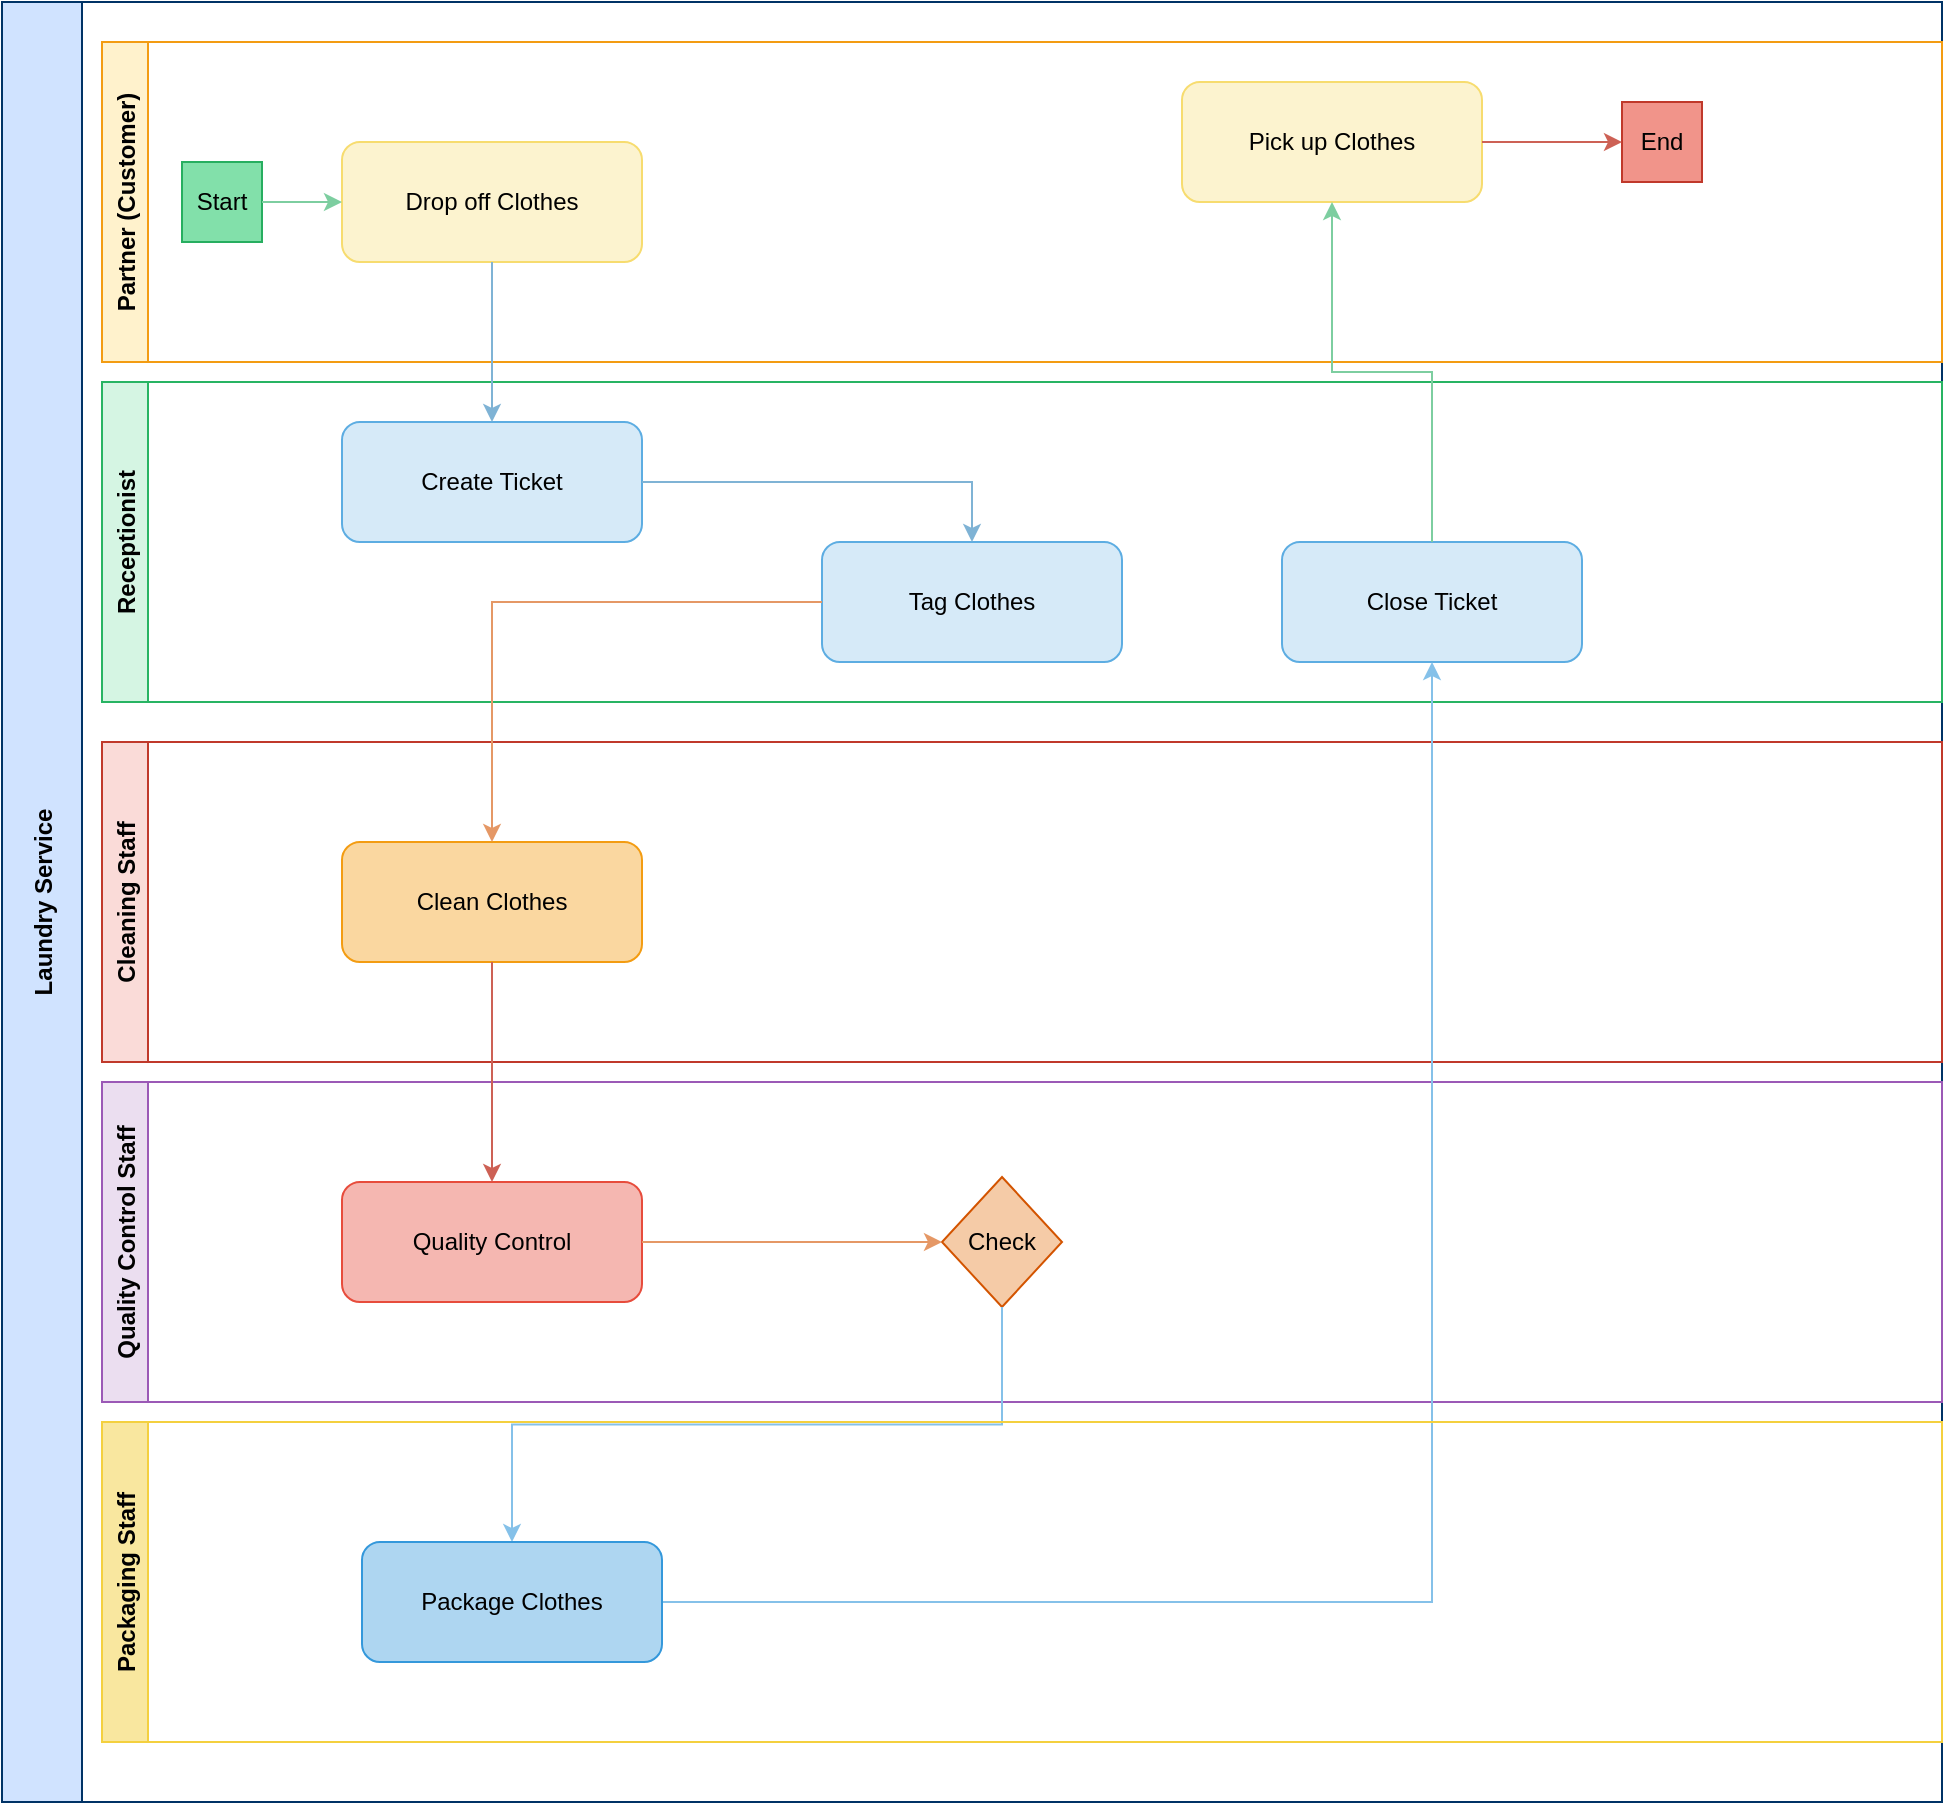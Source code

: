 <mxfile version="24.8.3">
  <diagram name="Clothes Cleaning Process BPMN" id="9UBmaCPWodyOCk02TVJe">
    <mxGraphModel dx="1737" dy="945" grid="1" gridSize="10" guides="1" tooltips="1" connect="1" arrows="1" fold="1" page="1" pageScale="1" pageWidth="827" pageHeight="1169" math="0" shadow="0">
      <root>
        <mxCell id="0" />
        <mxCell id="1" parent="0" />
        <mxCell id="nifRxV96iPjjo8uE8WNZ-28" value="Laundry Service" style="swimlane;horizontal=0;fillColor=#D0E3FF;strokeColor=#036;startSize=40;" vertex="1" parent="1">
          <mxGeometry x="20" y="20" width="970" height="900" as="geometry" />
        </mxCell>
        <mxCell id="nifRxV96iPjjo8uE8WNZ-29" value="Partner (Customer)" style="swimlane;horizontal=0;fillColor=#FFF2CC;strokeColor=#F39C12;" vertex="1" parent="nifRxV96iPjjo8uE8WNZ-28">
          <mxGeometry x="50" y="20" width="920" height="160" as="geometry" />
        </mxCell>
        <mxCell id="nifRxV96iPjjo8uE8WNZ-30" value="Start" style="ellipse;shape=startEvent;fillColor=#82E0AA;strokeColor=#27AE60;whiteSpace=wrap;" vertex="1" parent="nifRxV96iPjjo8uE8WNZ-29">
          <mxGeometry x="40" y="60" width="40" height="40" as="geometry" />
        </mxCell>
        <mxCell id="nifRxV96iPjjo8uE8WNZ-31" value="Drop off Clothes" style="rounded=1;whiteSpace=wrap;fillColor=#FCF3CF;strokeColor=#F7DC6F;" vertex="1" parent="nifRxV96iPjjo8uE8WNZ-29">
          <mxGeometry x="120" y="50" width="150" height="60" as="geometry" />
        </mxCell>
        <mxCell id="nifRxV96iPjjo8uE8WNZ-32" value="Pick up Clothes" style="rounded=1;whiteSpace=wrap;fillColor=#FCF3CF;strokeColor=#F7DC6F;" vertex="1" parent="nifRxV96iPjjo8uE8WNZ-29">
          <mxGeometry x="540" y="20" width="150" height="60" as="geometry" />
        </mxCell>
        <mxCell id="nifRxV96iPjjo8uE8WNZ-33" value="End" style="ellipse;shape=endEvent;fillColor=#F1948A;strokeColor=#C0392B;whiteSpace=wrap;" vertex="1" parent="nifRxV96iPjjo8uE8WNZ-29">
          <mxGeometry x="760" y="30" width="40" height="40" as="geometry" />
        </mxCell>
        <mxCell id="nifRxV96iPjjo8uE8WNZ-34" value="Receptionist" style="swimlane;horizontal=0;fillColor=#D5F5E3;strokeColor=#28B463;" vertex="1" parent="nifRxV96iPjjo8uE8WNZ-28">
          <mxGeometry x="50" y="190" width="920" height="160" as="geometry" />
        </mxCell>
        <mxCell id="nifRxV96iPjjo8uE8WNZ-36" value="Tag Clothes" style="rounded=1;whiteSpace=wrap;fillColor=#D6EAF8;strokeColor=#5DADE2;" vertex="1" parent="nifRxV96iPjjo8uE8WNZ-34">
          <mxGeometry x="360" y="80" width="150" height="60" as="geometry" />
        </mxCell>
        <mxCell id="nifRxV96iPjjo8uE8WNZ-37" value="Close Ticket" style="rounded=1;whiteSpace=wrap;fillColor=#D6EAF8;strokeColor=#5DADE2;" vertex="1" parent="nifRxV96iPjjo8uE8WNZ-34">
          <mxGeometry x="590" y="80" width="150" height="60" as="geometry" />
        </mxCell>
        <mxCell id="nifRxV96iPjjo8uE8WNZ-35" value="Create Ticket" style="rounded=1;whiteSpace=wrap;fillColor=#D6EAF8;strokeColor=#5DADE2;" vertex="1" parent="nifRxV96iPjjo8uE8WNZ-34">
          <mxGeometry x="120" y="20" width="150" height="60" as="geometry" />
        </mxCell>
        <mxCell id="nifRxV96iPjjo8uE8WNZ-47" style="edgeStyle=orthogonalEdgeStyle;rounded=0;strokeColor=#7FB3D5;entryX=0.5;entryY=0;entryDx=0;entryDy=0;" edge="1" parent="nifRxV96iPjjo8uE8WNZ-34" source="nifRxV96iPjjo8uE8WNZ-35" target="nifRxV96iPjjo8uE8WNZ-36">
          <mxGeometry relative="1" as="geometry" />
        </mxCell>
        <mxCell id="nifRxV96iPjjo8uE8WNZ-38" value="Cleaning Staff" style="swimlane;horizontal=0;fillColor=#FADBD8;strokeColor=#C0392B;" vertex="1" parent="nifRxV96iPjjo8uE8WNZ-28">
          <mxGeometry x="50" y="370" width="920" height="160" as="geometry" />
        </mxCell>
        <mxCell id="nifRxV96iPjjo8uE8WNZ-40" value="Quality Control Staff" style="swimlane;horizontal=0;fillColor=#EBDEF0;strokeColor=#9B59B6;" vertex="1" parent="nifRxV96iPjjo8uE8WNZ-28">
          <mxGeometry x="50" y="540" width="920" height="160" as="geometry" />
        </mxCell>
        <mxCell id="nifRxV96iPjjo8uE8WNZ-42" value="Check" style="rhombus;whiteSpace=wrap;fillColor=#F5CBA7;strokeColor=#D35400;" vertex="1" parent="nifRxV96iPjjo8uE8WNZ-40">
          <mxGeometry x="420" y="47.5" width="60" height="65" as="geometry" />
        </mxCell>
        <mxCell id="nifRxV96iPjjo8uE8WNZ-41" value="Quality Control" style="rounded=1;whiteSpace=wrap;fillColor=#F5B7B1;strokeColor=#E74C3C;" vertex="1" parent="nifRxV96iPjjo8uE8WNZ-40">
          <mxGeometry x="120" y="50" width="150" height="60" as="geometry" />
        </mxCell>
        <mxCell id="nifRxV96iPjjo8uE8WNZ-50" style="edgeStyle=orthogonalEdgeStyle;rounded=0;strokeColor=#E59866;entryX=0;entryY=0.5;entryDx=0;entryDy=0;" edge="1" parent="nifRxV96iPjjo8uE8WNZ-40" source="nifRxV96iPjjo8uE8WNZ-41" target="nifRxV96iPjjo8uE8WNZ-42">
          <mxGeometry relative="1" as="geometry" />
        </mxCell>
        <mxCell id="nifRxV96iPjjo8uE8WNZ-39" value="Clean Clothes" style="rounded=1;whiteSpace=wrap;fillColor=#FAD7A0;strokeColor=#F39C12;" vertex="1" parent="nifRxV96iPjjo8uE8WNZ-28">
          <mxGeometry x="170" y="420" width="150" height="60" as="geometry" />
        </mxCell>
        <mxCell id="nifRxV96iPjjo8uE8WNZ-46" style="edgeStyle=orthogonalEdgeStyle;rounded=0;strokeColor=#7FB3D5;" edge="1" parent="nifRxV96iPjjo8uE8WNZ-28" source="nifRxV96iPjjo8uE8WNZ-31" target="nifRxV96iPjjo8uE8WNZ-35">
          <mxGeometry relative="1" as="geometry" />
        </mxCell>
        <mxCell id="nifRxV96iPjjo8uE8WNZ-48" style="edgeStyle=orthogonalEdgeStyle;rounded=0;strokeColor=#E59866;" edge="1" parent="nifRxV96iPjjo8uE8WNZ-28" source="nifRxV96iPjjo8uE8WNZ-36" target="nifRxV96iPjjo8uE8WNZ-39">
          <mxGeometry relative="1" as="geometry" />
        </mxCell>
        <mxCell id="nifRxV96iPjjo8uE8WNZ-49" style="edgeStyle=orthogonalEdgeStyle;rounded=0;strokeColor=#CD6155;" edge="1" parent="nifRxV96iPjjo8uE8WNZ-28" source="nifRxV96iPjjo8uE8WNZ-39" target="nifRxV96iPjjo8uE8WNZ-41">
          <mxGeometry relative="1" as="geometry" />
        </mxCell>
        <mxCell id="nifRxV96iPjjo8uE8WNZ-45" style="edgeStyle=orthogonalEdgeStyle;rounded=0;strokeColor=#7DCEA0;" edge="1" parent="1" source="nifRxV96iPjjo8uE8WNZ-30" target="nifRxV96iPjjo8uE8WNZ-31">
          <mxGeometry relative="1" as="geometry" />
        </mxCell>
        <mxCell id="nifRxV96iPjjo8uE8WNZ-52" style="edgeStyle=orthogonalEdgeStyle;rounded=0;strokeColor=#85C1E9;" edge="1" parent="1" source="nifRxV96iPjjo8uE8WNZ-44" target="nifRxV96iPjjo8uE8WNZ-37">
          <mxGeometry relative="1" as="geometry" />
        </mxCell>
        <mxCell id="nifRxV96iPjjo8uE8WNZ-53" style="edgeStyle=orthogonalEdgeStyle;rounded=0;strokeColor=#7DCEA0;" edge="1" parent="1" source="nifRxV96iPjjo8uE8WNZ-37" target="nifRxV96iPjjo8uE8WNZ-32">
          <mxGeometry relative="1" as="geometry" />
        </mxCell>
        <mxCell id="nifRxV96iPjjo8uE8WNZ-54" style="edgeStyle=orthogonalEdgeStyle;rounded=0;strokeColor=#CD6155;" edge="1" parent="1" source="nifRxV96iPjjo8uE8WNZ-32" target="nifRxV96iPjjo8uE8WNZ-33">
          <mxGeometry relative="1" as="geometry" />
        </mxCell>
        <mxCell id="nifRxV96iPjjo8uE8WNZ-51" style="edgeStyle=orthogonalEdgeStyle;rounded=0;strokeColor=#85C1E9;exitX=0.5;exitY=1;exitDx=0;exitDy=0;" edge="1" parent="1" source="nifRxV96iPjjo8uE8WNZ-42" target="nifRxV96iPjjo8uE8WNZ-44">
          <mxGeometry relative="1" as="geometry" />
        </mxCell>
        <mxCell id="nifRxV96iPjjo8uE8WNZ-43" value="Packaging Staff" style="swimlane;horizontal=0;fillColor=#F9E79F;strokeColor=#F4D03F;" vertex="1" parent="1">
          <mxGeometry x="70" y="730" width="920" height="160" as="geometry" />
        </mxCell>
        <mxCell id="nifRxV96iPjjo8uE8WNZ-44" value="Package Clothes" style="rounded=1;whiteSpace=wrap;fillColor=#AED6F1;strokeColor=#3498DB;" vertex="1" parent="nifRxV96iPjjo8uE8WNZ-43">
          <mxGeometry x="130" y="60" width="150" height="60" as="geometry" />
        </mxCell>
      </root>
    </mxGraphModel>
  </diagram>
</mxfile>
